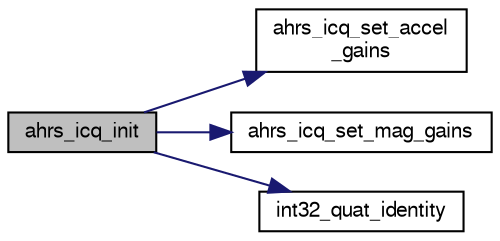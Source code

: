 digraph "ahrs_icq_init"
{
  edge [fontname="FreeSans",fontsize="10",labelfontname="FreeSans",labelfontsize="10"];
  node [fontname="FreeSans",fontsize="10",shape=record];
  rankdir="LR";
  Node1 [label="ahrs_icq_init",height=0.2,width=0.4,color="black", fillcolor="grey75", style="filled", fontcolor="black"];
  Node1 -> Node2 [color="midnightblue",fontsize="10",style="solid",fontname="FreeSans"];
  Node2 [label="ahrs_icq_set_accel\l_gains",height=0.2,width=0.4,color="black", fillcolor="white", style="filled",URL="$ahrs__int__cmpl__quat_8c.html#ab86bb2cef3f3250caa731bf7444b82aa",tooltip="update pre-computed inv_kp and inv_ki gains from acc_omega and acc_zeta "];
  Node1 -> Node3 [color="midnightblue",fontsize="10",style="solid",fontname="FreeSans"];
  Node3 [label="ahrs_icq_set_mag_gains",height=0.2,width=0.4,color="black", fillcolor="white", style="filled",URL="$ahrs__int__cmpl__quat_8c.html#ac7ceba3dd76d68435d752209115992d3",tooltip="update pre-computed kp and ki gains from mag_omega and mag_zeta "];
  Node1 -> Node4 [color="midnightblue",fontsize="10",style="solid",fontname="FreeSans"];
  Node4 [label="int32_quat_identity",height=0.2,width=0.4,color="black", fillcolor="white", style="filled",URL="$group__math__algebra__int.html#ga698f3fc474f66517868238f6f6b08fca",tooltip="initialises a quaternion to identity "];
}
